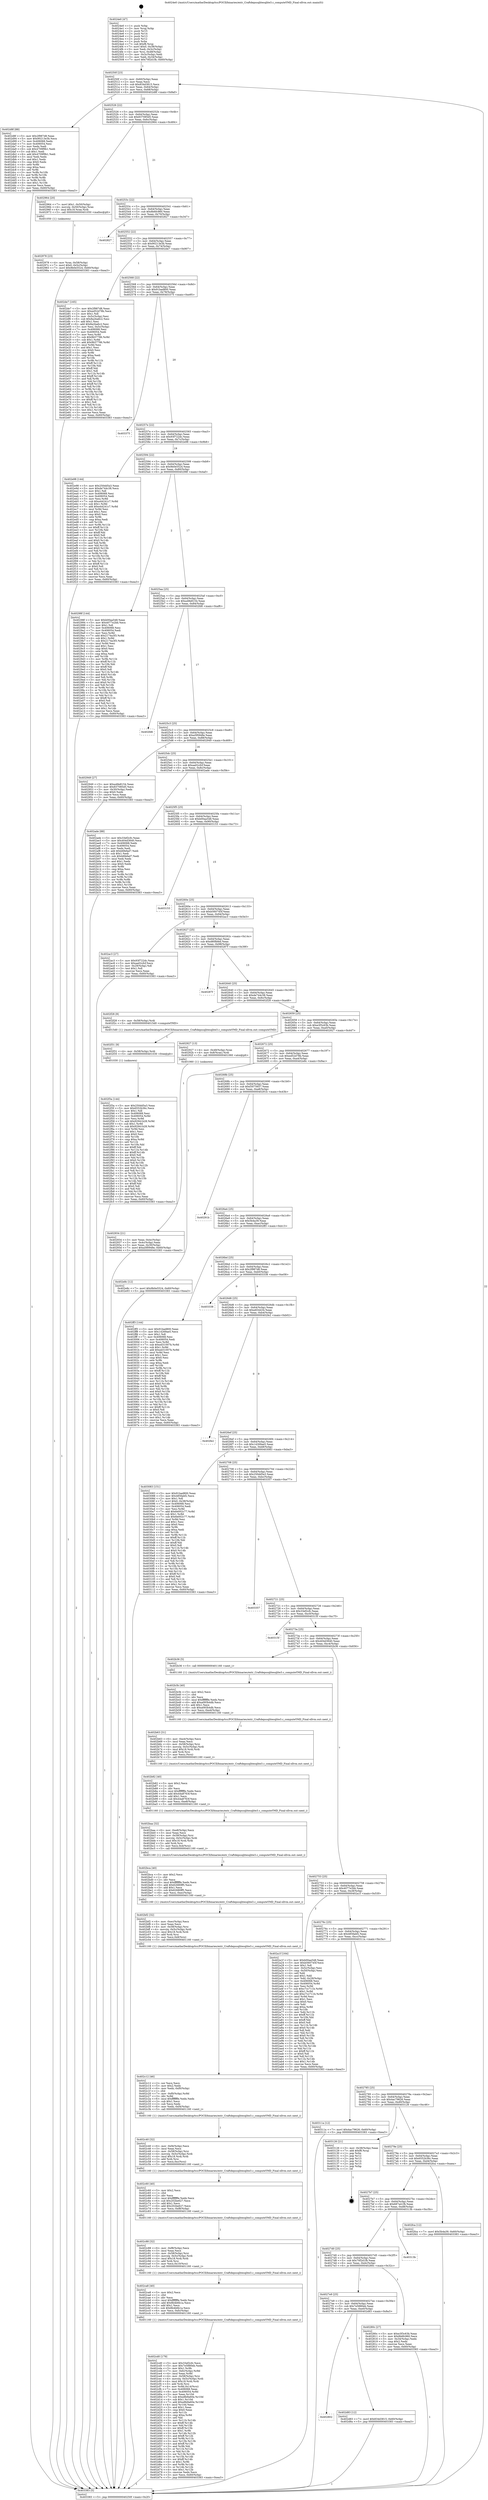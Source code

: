 digraph "0x4024e0" {
  label = "0x4024e0 (/mnt/c/Users/mathe/Desktop/tcc/POCII/binaries/extr_Craftdepssqlitesqlite3.c_computeYMD_Final-ollvm.out::main(0))"
  labelloc = "t"
  node[shape=record]

  Entry [label="",width=0.3,height=0.3,shape=circle,fillcolor=black,style=filled]
  "0x40250f" [label="{
     0x40250f [23]\l
     | [instrs]\l
     &nbsp;&nbsp;0x40250f \<+3\>: mov -0x60(%rbp),%eax\l
     &nbsp;&nbsp;0x402512 \<+2\>: mov %eax,%ecx\l
     &nbsp;&nbsp;0x402514 \<+6\>: sub $0x834d3815,%ecx\l
     &nbsp;&nbsp;0x40251a \<+3\>: mov %eax,-0x64(%rbp)\l
     &nbsp;&nbsp;0x40251d \<+3\>: mov %ecx,-0x68(%rbp)\l
     &nbsp;&nbsp;0x402520 \<+6\>: je 0000000000402d8f \<main+0x8af\>\l
  }"]
  "0x402d8f" [label="{
     0x402d8f [88]\l
     | [instrs]\l
     &nbsp;&nbsp;0x402d8f \<+5\>: mov $0x2f987d8,%eax\l
     &nbsp;&nbsp;0x402d94 \<+5\>: mov $0x90213e3b,%ecx\l
     &nbsp;&nbsp;0x402d99 \<+7\>: mov 0x406068,%edx\l
     &nbsp;&nbsp;0x402da0 \<+7\>: mov 0x406054,%esi\l
     &nbsp;&nbsp;0x402da7 \<+2\>: mov %edx,%edi\l
     &nbsp;&nbsp;0x402da9 \<+6\>: sub $0x4709f9b1,%edi\l
     &nbsp;&nbsp;0x402daf \<+3\>: sub $0x1,%edi\l
     &nbsp;&nbsp;0x402db2 \<+6\>: add $0x4709f9b1,%edi\l
     &nbsp;&nbsp;0x402db8 \<+3\>: imul %edi,%edx\l
     &nbsp;&nbsp;0x402dbb \<+3\>: and $0x1,%edx\l
     &nbsp;&nbsp;0x402dbe \<+3\>: cmp $0x0,%edx\l
     &nbsp;&nbsp;0x402dc1 \<+4\>: sete %r8b\l
     &nbsp;&nbsp;0x402dc5 \<+3\>: cmp $0xa,%esi\l
     &nbsp;&nbsp;0x402dc8 \<+4\>: setl %r9b\l
     &nbsp;&nbsp;0x402dcc \<+3\>: mov %r8b,%r10b\l
     &nbsp;&nbsp;0x402dcf \<+3\>: and %r9b,%r10b\l
     &nbsp;&nbsp;0x402dd2 \<+3\>: xor %r9b,%r8b\l
     &nbsp;&nbsp;0x402dd5 \<+3\>: or %r8b,%r10b\l
     &nbsp;&nbsp;0x402dd8 \<+4\>: test $0x1,%r10b\l
     &nbsp;&nbsp;0x402ddc \<+3\>: cmovne %ecx,%eax\l
     &nbsp;&nbsp;0x402ddf \<+3\>: mov %eax,-0x60(%rbp)\l
     &nbsp;&nbsp;0x402de2 \<+5\>: jmp 0000000000403383 \<main+0xea3\>\l
  }"]
  "0x402526" [label="{
     0x402526 [22]\l
     | [instrs]\l
     &nbsp;&nbsp;0x402526 \<+5\>: jmp 000000000040252b \<main+0x4b\>\l
     &nbsp;&nbsp;0x40252b \<+3\>: mov -0x64(%rbp),%eax\l
     &nbsp;&nbsp;0x40252e \<+5\>: sub $0x837085d5,%eax\l
     &nbsp;&nbsp;0x402533 \<+3\>: mov %eax,-0x6c(%rbp)\l
     &nbsp;&nbsp;0x402536 \<+6\>: je 0000000000402964 \<main+0x484\>\l
  }"]
  Exit [label="",width=0.3,height=0.3,shape=circle,fillcolor=black,style=filled,peripheries=2]
  "0x402964" [label="{
     0x402964 [20]\l
     | [instrs]\l
     &nbsp;&nbsp;0x402964 \<+7\>: movl $0x1,-0x50(%rbp)\l
     &nbsp;&nbsp;0x40296b \<+4\>: movslq -0x50(%rbp),%rax\l
     &nbsp;&nbsp;0x40296f \<+4\>: imul $0x18,%rax,%rdi\l
     &nbsp;&nbsp;0x402973 \<+5\>: call 0000000000401050 \<malloc@plt\>\l
     | [calls]\l
     &nbsp;&nbsp;0x401050 \{1\} (unknown)\l
  }"]
  "0x40253c" [label="{
     0x40253c [22]\l
     | [instrs]\l
     &nbsp;&nbsp;0x40253c \<+5\>: jmp 0000000000402541 \<main+0x61\>\l
     &nbsp;&nbsp;0x402541 \<+3\>: mov -0x64(%rbp),%eax\l
     &nbsp;&nbsp;0x402544 \<+5\>: sub $0x8b6fc960,%eax\l
     &nbsp;&nbsp;0x402549 \<+3\>: mov %eax,-0x70(%rbp)\l
     &nbsp;&nbsp;0x40254c \<+6\>: je 0000000000402827 \<main+0x347\>\l
  }"]
  "0x402f3a" [label="{
     0x402f3a [144]\l
     | [instrs]\l
     &nbsp;&nbsp;0x402f3a \<+5\>: mov $0x250dd5a3,%eax\l
     &nbsp;&nbsp;0x402f3f \<+5\>: mov $0x6552b36c,%ecx\l
     &nbsp;&nbsp;0x402f44 \<+2\>: mov $0x1,%dl\l
     &nbsp;&nbsp;0x402f46 \<+7\>: mov 0x406068,%esi\l
     &nbsp;&nbsp;0x402f4d \<+8\>: mov 0x406054,%r8d\l
     &nbsp;&nbsp;0x402f55 \<+3\>: mov %esi,%r9d\l
     &nbsp;&nbsp;0x402f58 \<+7\>: add $0x92941b28,%r9d\l
     &nbsp;&nbsp;0x402f5f \<+4\>: sub $0x1,%r9d\l
     &nbsp;&nbsp;0x402f63 \<+7\>: sub $0x92941b28,%r9d\l
     &nbsp;&nbsp;0x402f6a \<+4\>: imul %r9d,%esi\l
     &nbsp;&nbsp;0x402f6e \<+3\>: and $0x1,%esi\l
     &nbsp;&nbsp;0x402f71 \<+3\>: cmp $0x0,%esi\l
     &nbsp;&nbsp;0x402f74 \<+4\>: sete %r10b\l
     &nbsp;&nbsp;0x402f78 \<+4\>: cmp $0xa,%r8d\l
     &nbsp;&nbsp;0x402f7c \<+4\>: setl %r11b\l
     &nbsp;&nbsp;0x402f80 \<+3\>: mov %r10b,%bl\l
     &nbsp;&nbsp;0x402f83 \<+3\>: xor $0xff,%bl\l
     &nbsp;&nbsp;0x402f86 \<+3\>: mov %r11b,%r14b\l
     &nbsp;&nbsp;0x402f89 \<+4\>: xor $0xff,%r14b\l
     &nbsp;&nbsp;0x402f8d \<+3\>: xor $0x0,%dl\l
     &nbsp;&nbsp;0x402f90 \<+3\>: mov %bl,%r15b\l
     &nbsp;&nbsp;0x402f93 \<+4\>: and $0x0,%r15b\l
     &nbsp;&nbsp;0x402f97 \<+3\>: and %dl,%r10b\l
     &nbsp;&nbsp;0x402f9a \<+3\>: mov %r14b,%r12b\l
     &nbsp;&nbsp;0x402f9d \<+4\>: and $0x0,%r12b\l
     &nbsp;&nbsp;0x402fa1 \<+3\>: and %dl,%r11b\l
     &nbsp;&nbsp;0x402fa4 \<+3\>: or %r10b,%r15b\l
     &nbsp;&nbsp;0x402fa7 \<+3\>: or %r11b,%r12b\l
     &nbsp;&nbsp;0x402faa \<+3\>: xor %r12b,%r15b\l
     &nbsp;&nbsp;0x402fad \<+3\>: or %r14b,%bl\l
     &nbsp;&nbsp;0x402fb0 \<+3\>: xor $0xff,%bl\l
     &nbsp;&nbsp;0x402fb3 \<+3\>: or $0x0,%dl\l
     &nbsp;&nbsp;0x402fb6 \<+2\>: and %dl,%bl\l
     &nbsp;&nbsp;0x402fb8 \<+3\>: or %bl,%r15b\l
     &nbsp;&nbsp;0x402fbb \<+4\>: test $0x1,%r15b\l
     &nbsp;&nbsp;0x402fbf \<+3\>: cmovne %ecx,%eax\l
     &nbsp;&nbsp;0x402fc2 \<+3\>: mov %eax,-0x60(%rbp)\l
     &nbsp;&nbsp;0x402fc5 \<+5\>: jmp 0000000000403383 \<main+0xea3\>\l
  }"]
  "0x402827" [label="{
     0x402827\l
  }", style=dashed]
  "0x402552" [label="{
     0x402552 [22]\l
     | [instrs]\l
     &nbsp;&nbsp;0x402552 \<+5\>: jmp 0000000000402557 \<main+0x77\>\l
     &nbsp;&nbsp;0x402557 \<+3\>: mov -0x64(%rbp),%eax\l
     &nbsp;&nbsp;0x40255a \<+5\>: sub $0x90213e3b,%eax\l
     &nbsp;&nbsp;0x40255f \<+3\>: mov %eax,-0x74(%rbp)\l
     &nbsp;&nbsp;0x402562 \<+6\>: je 0000000000402de7 \<main+0x907\>\l
  }"]
  "0x402f31" [label="{
     0x402f31 [9]\l
     | [instrs]\l
     &nbsp;&nbsp;0x402f31 \<+4\>: mov -0x58(%rbp),%rdi\l
     &nbsp;&nbsp;0x402f35 \<+5\>: call 0000000000401030 \<free@plt\>\l
     | [calls]\l
     &nbsp;&nbsp;0x401030 \{1\} (unknown)\l
  }"]
  "0x402de7" [label="{
     0x402de7 [165]\l
     | [instrs]\l
     &nbsp;&nbsp;0x402de7 \<+5\>: mov $0x2f987d8,%eax\l
     &nbsp;&nbsp;0x402dec \<+5\>: mov $0xed52d78b,%ecx\l
     &nbsp;&nbsp;0x402df1 \<+2\>: mov $0x1,%dl\l
     &nbsp;&nbsp;0x402df3 \<+3\>: mov -0x5c(%rbp),%esi\l
     &nbsp;&nbsp;0x402df6 \<+6\>: sub $0x8a2ba6c2,%esi\l
     &nbsp;&nbsp;0x402dfc \<+3\>: add $0x1,%esi\l
     &nbsp;&nbsp;0x402dff \<+6\>: add $0x8a2ba6c2,%esi\l
     &nbsp;&nbsp;0x402e05 \<+3\>: mov %esi,-0x5c(%rbp)\l
     &nbsp;&nbsp;0x402e08 \<+7\>: mov 0x406068,%esi\l
     &nbsp;&nbsp;0x402e0f \<+7\>: mov 0x406054,%edi\l
     &nbsp;&nbsp;0x402e16 \<+3\>: mov %esi,%r8d\l
     &nbsp;&nbsp;0x402e19 \<+7\>: sub $0x9b57786,%r8d\l
     &nbsp;&nbsp;0x402e20 \<+4\>: sub $0x1,%r8d\l
     &nbsp;&nbsp;0x402e24 \<+7\>: add $0x9b57786,%r8d\l
     &nbsp;&nbsp;0x402e2b \<+4\>: imul %r8d,%esi\l
     &nbsp;&nbsp;0x402e2f \<+3\>: and $0x1,%esi\l
     &nbsp;&nbsp;0x402e32 \<+3\>: cmp $0x0,%esi\l
     &nbsp;&nbsp;0x402e35 \<+4\>: sete %r9b\l
     &nbsp;&nbsp;0x402e39 \<+3\>: cmp $0xa,%edi\l
     &nbsp;&nbsp;0x402e3c \<+4\>: setl %r10b\l
     &nbsp;&nbsp;0x402e40 \<+3\>: mov %r9b,%r11b\l
     &nbsp;&nbsp;0x402e43 \<+4\>: xor $0xff,%r11b\l
     &nbsp;&nbsp;0x402e47 \<+3\>: mov %r10b,%bl\l
     &nbsp;&nbsp;0x402e4a \<+3\>: xor $0xff,%bl\l
     &nbsp;&nbsp;0x402e4d \<+3\>: xor $0x1,%dl\l
     &nbsp;&nbsp;0x402e50 \<+3\>: mov %r11b,%r14b\l
     &nbsp;&nbsp;0x402e53 \<+4\>: and $0xff,%r14b\l
     &nbsp;&nbsp;0x402e57 \<+3\>: and %dl,%r9b\l
     &nbsp;&nbsp;0x402e5a \<+3\>: mov %bl,%r15b\l
     &nbsp;&nbsp;0x402e5d \<+4\>: and $0xff,%r15b\l
     &nbsp;&nbsp;0x402e61 \<+3\>: and %dl,%r10b\l
     &nbsp;&nbsp;0x402e64 \<+3\>: or %r9b,%r14b\l
     &nbsp;&nbsp;0x402e67 \<+3\>: or %r10b,%r15b\l
     &nbsp;&nbsp;0x402e6a \<+3\>: xor %r15b,%r14b\l
     &nbsp;&nbsp;0x402e6d \<+3\>: or %bl,%r11b\l
     &nbsp;&nbsp;0x402e70 \<+4\>: xor $0xff,%r11b\l
     &nbsp;&nbsp;0x402e74 \<+3\>: or $0x1,%dl\l
     &nbsp;&nbsp;0x402e77 \<+3\>: and %dl,%r11b\l
     &nbsp;&nbsp;0x402e7a \<+3\>: or %r11b,%r14b\l
     &nbsp;&nbsp;0x402e7d \<+4\>: test $0x1,%r14b\l
     &nbsp;&nbsp;0x402e81 \<+3\>: cmovne %ecx,%eax\l
     &nbsp;&nbsp;0x402e84 \<+3\>: mov %eax,-0x60(%rbp)\l
     &nbsp;&nbsp;0x402e87 \<+5\>: jmp 0000000000403383 \<main+0xea3\>\l
  }"]
  "0x402568" [label="{
     0x402568 [22]\l
     | [instrs]\l
     &nbsp;&nbsp;0x402568 \<+5\>: jmp 000000000040256d \<main+0x8d\>\l
     &nbsp;&nbsp;0x40256d \<+3\>: mov -0x64(%rbp),%eax\l
     &nbsp;&nbsp;0x402570 \<+5\>: sub $0x91bad800,%eax\l
     &nbsp;&nbsp;0x402575 \<+3\>: mov %eax,-0x78(%rbp)\l
     &nbsp;&nbsp;0x402578 \<+6\>: je 0000000000403375 \<main+0xe95\>\l
  }"]
  "0x402802" [label="{
     0x402802\l
  }", style=dashed]
  "0x403375" [label="{
     0x403375\l
  }", style=dashed]
  "0x40257e" [label="{
     0x40257e [22]\l
     | [instrs]\l
     &nbsp;&nbsp;0x40257e \<+5\>: jmp 0000000000402583 \<main+0xa3\>\l
     &nbsp;&nbsp;0x402583 \<+3\>: mov -0x64(%rbp),%eax\l
     &nbsp;&nbsp;0x402586 \<+5\>: sub $0x93f722dc,%eax\l
     &nbsp;&nbsp;0x40258b \<+3\>: mov %eax,-0x7c(%rbp)\l
     &nbsp;&nbsp;0x40258e \<+6\>: je 0000000000402e98 \<main+0x9b8\>\l
  }"]
  "0x402d83" [label="{
     0x402d83 [12]\l
     | [instrs]\l
     &nbsp;&nbsp;0x402d83 \<+7\>: movl $0x834d3815,-0x60(%rbp)\l
     &nbsp;&nbsp;0x402d8a \<+5\>: jmp 0000000000403383 \<main+0xea3\>\l
  }"]
  "0x402e98" [label="{
     0x402e98 [144]\l
     | [instrs]\l
     &nbsp;&nbsp;0x402e98 \<+5\>: mov $0x250dd5a3,%eax\l
     &nbsp;&nbsp;0x402e9d \<+5\>: mov $0xde744c38,%ecx\l
     &nbsp;&nbsp;0x402ea2 \<+2\>: mov $0x1,%dl\l
     &nbsp;&nbsp;0x402ea4 \<+7\>: mov 0x406068,%esi\l
     &nbsp;&nbsp;0x402eab \<+7\>: mov 0x406054,%edi\l
     &nbsp;&nbsp;0x402eb2 \<+3\>: mov %esi,%r8d\l
     &nbsp;&nbsp;0x402eb5 \<+7\>: sub $0xe44241c7,%r8d\l
     &nbsp;&nbsp;0x402ebc \<+4\>: sub $0x1,%r8d\l
     &nbsp;&nbsp;0x402ec0 \<+7\>: add $0xe44241c7,%r8d\l
     &nbsp;&nbsp;0x402ec7 \<+4\>: imul %r8d,%esi\l
     &nbsp;&nbsp;0x402ecb \<+3\>: and $0x1,%esi\l
     &nbsp;&nbsp;0x402ece \<+3\>: cmp $0x0,%esi\l
     &nbsp;&nbsp;0x402ed1 \<+4\>: sete %r9b\l
     &nbsp;&nbsp;0x402ed5 \<+3\>: cmp $0xa,%edi\l
     &nbsp;&nbsp;0x402ed8 \<+4\>: setl %r10b\l
     &nbsp;&nbsp;0x402edc \<+3\>: mov %r9b,%r11b\l
     &nbsp;&nbsp;0x402edf \<+4\>: xor $0xff,%r11b\l
     &nbsp;&nbsp;0x402ee3 \<+3\>: mov %r10b,%bl\l
     &nbsp;&nbsp;0x402ee6 \<+3\>: xor $0xff,%bl\l
     &nbsp;&nbsp;0x402ee9 \<+3\>: xor $0x0,%dl\l
     &nbsp;&nbsp;0x402eec \<+3\>: mov %r11b,%r14b\l
     &nbsp;&nbsp;0x402eef \<+4\>: and $0x0,%r14b\l
     &nbsp;&nbsp;0x402ef3 \<+3\>: and %dl,%r9b\l
     &nbsp;&nbsp;0x402ef6 \<+3\>: mov %bl,%r15b\l
     &nbsp;&nbsp;0x402ef9 \<+4\>: and $0x0,%r15b\l
     &nbsp;&nbsp;0x402efd \<+3\>: and %dl,%r10b\l
     &nbsp;&nbsp;0x402f00 \<+3\>: or %r9b,%r14b\l
     &nbsp;&nbsp;0x402f03 \<+3\>: or %r10b,%r15b\l
     &nbsp;&nbsp;0x402f06 \<+3\>: xor %r15b,%r14b\l
     &nbsp;&nbsp;0x402f09 \<+3\>: or %bl,%r11b\l
     &nbsp;&nbsp;0x402f0c \<+4\>: xor $0xff,%r11b\l
     &nbsp;&nbsp;0x402f10 \<+3\>: or $0x0,%dl\l
     &nbsp;&nbsp;0x402f13 \<+3\>: and %dl,%r11b\l
     &nbsp;&nbsp;0x402f16 \<+3\>: or %r11b,%r14b\l
     &nbsp;&nbsp;0x402f19 \<+4\>: test $0x1,%r14b\l
     &nbsp;&nbsp;0x402f1d \<+3\>: cmovne %ecx,%eax\l
     &nbsp;&nbsp;0x402f20 \<+3\>: mov %eax,-0x60(%rbp)\l
     &nbsp;&nbsp;0x402f23 \<+5\>: jmp 0000000000403383 \<main+0xea3\>\l
  }"]
  "0x402594" [label="{
     0x402594 [22]\l
     | [instrs]\l
     &nbsp;&nbsp;0x402594 \<+5\>: jmp 0000000000402599 \<main+0xb9\>\l
     &nbsp;&nbsp;0x402599 \<+3\>: mov -0x64(%rbp),%eax\l
     &nbsp;&nbsp;0x40259c \<+5\>: sub $0x9b0e5524,%eax\l
     &nbsp;&nbsp;0x4025a1 \<+3\>: mov %eax,-0x80(%rbp)\l
     &nbsp;&nbsp;0x4025a4 \<+6\>: je 000000000040298f \<main+0x4af\>\l
  }"]
  "0x402cd0" [label="{
     0x402cd0 [179]\l
     | [instrs]\l
     &nbsp;&nbsp;0x402cd0 \<+5\>: mov $0x33ef2cfc,%ecx\l
     &nbsp;&nbsp;0x402cd5 \<+5\>: mov $0x7e5880eb,%edx\l
     &nbsp;&nbsp;0x402cda \<+3\>: mov $0x1,%r9b\l
     &nbsp;&nbsp;0x402cdd \<+7\>: mov -0xfc(%rbp),%r8d\l
     &nbsp;&nbsp;0x402ce4 \<+4\>: imul %eax,%r8d\l
     &nbsp;&nbsp;0x402ce8 \<+4\>: mov -0x58(%rbp),%rsi\l
     &nbsp;&nbsp;0x402cec \<+4\>: movslq -0x5c(%rbp),%rdi\l
     &nbsp;&nbsp;0x402cf0 \<+4\>: imul $0x18,%rdi,%rdi\l
     &nbsp;&nbsp;0x402cf4 \<+3\>: add %rdi,%rsi\l
     &nbsp;&nbsp;0x402cf7 \<+4\>: mov %r8d,0x14(%rsi)\l
     &nbsp;&nbsp;0x402cfb \<+7\>: mov 0x406068,%eax\l
     &nbsp;&nbsp;0x402d02 \<+8\>: mov 0x406054,%r8d\l
     &nbsp;&nbsp;0x402d0a \<+3\>: mov %eax,%r10d\l
     &nbsp;&nbsp;0x402d0d \<+7\>: sub $0xe8b9a60e,%r10d\l
     &nbsp;&nbsp;0x402d14 \<+4\>: sub $0x1,%r10d\l
     &nbsp;&nbsp;0x402d18 \<+7\>: add $0xe8b9a60e,%r10d\l
     &nbsp;&nbsp;0x402d1f \<+4\>: imul %r10d,%eax\l
     &nbsp;&nbsp;0x402d23 \<+3\>: and $0x1,%eax\l
     &nbsp;&nbsp;0x402d26 \<+3\>: cmp $0x0,%eax\l
     &nbsp;&nbsp;0x402d29 \<+4\>: sete %r11b\l
     &nbsp;&nbsp;0x402d2d \<+4\>: cmp $0xa,%r8d\l
     &nbsp;&nbsp;0x402d31 \<+3\>: setl %bl\l
     &nbsp;&nbsp;0x402d34 \<+3\>: mov %r11b,%r14b\l
     &nbsp;&nbsp;0x402d37 \<+4\>: xor $0xff,%r14b\l
     &nbsp;&nbsp;0x402d3b \<+3\>: mov %bl,%r15b\l
     &nbsp;&nbsp;0x402d3e \<+4\>: xor $0xff,%r15b\l
     &nbsp;&nbsp;0x402d42 \<+4\>: xor $0x1,%r9b\l
     &nbsp;&nbsp;0x402d46 \<+3\>: mov %r14b,%r12b\l
     &nbsp;&nbsp;0x402d49 \<+4\>: and $0xff,%r12b\l
     &nbsp;&nbsp;0x402d4d \<+3\>: and %r9b,%r11b\l
     &nbsp;&nbsp;0x402d50 \<+3\>: mov %r15b,%r13b\l
     &nbsp;&nbsp;0x402d53 \<+4\>: and $0xff,%r13b\l
     &nbsp;&nbsp;0x402d57 \<+3\>: and %r9b,%bl\l
     &nbsp;&nbsp;0x402d5a \<+3\>: or %r11b,%r12b\l
     &nbsp;&nbsp;0x402d5d \<+3\>: or %bl,%r13b\l
     &nbsp;&nbsp;0x402d60 \<+3\>: xor %r13b,%r12b\l
     &nbsp;&nbsp;0x402d63 \<+3\>: or %r15b,%r14b\l
     &nbsp;&nbsp;0x402d66 \<+4\>: xor $0xff,%r14b\l
     &nbsp;&nbsp;0x402d6a \<+4\>: or $0x1,%r9b\l
     &nbsp;&nbsp;0x402d6e \<+3\>: and %r9b,%r14b\l
     &nbsp;&nbsp;0x402d71 \<+3\>: or %r14b,%r12b\l
     &nbsp;&nbsp;0x402d74 \<+4\>: test $0x1,%r12b\l
     &nbsp;&nbsp;0x402d78 \<+3\>: cmovne %edx,%ecx\l
     &nbsp;&nbsp;0x402d7b \<+3\>: mov %ecx,-0x60(%rbp)\l
     &nbsp;&nbsp;0x402d7e \<+5\>: jmp 0000000000403383 \<main+0xea3\>\l
  }"]
  "0x40298f" [label="{
     0x40298f [144]\l
     | [instrs]\l
     &nbsp;&nbsp;0x40298f \<+5\>: mov $0xb00aa548,%eax\l
     &nbsp;&nbsp;0x402994 \<+5\>: mov $0x4077e2bb,%ecx\l
     &nbsp;&nbsp;0x402999 \<+2\>: mov $0x1,%dl\l
     &nbsp;&nbsp;0x40299b \<+7\>: mov 0x406068,%esi\l
     &nbsp;&nbsp;0x4029a2 \<+7\>: mov 0x406054,%edi\l
     &nbsp;&nbsp;0x4029a9 \<+3\>: mov %esi,%r8d\l
     &nbsp;&nbsp;0x4029ac \<+7\>: add $0x2174a3f3,%r8d\l
     &nbsp;&nbsp;0x4029b3 \<+4\>: sub $0x1,%r8d\l
     &nbsp;&nbsp;0x4029b7 \<+7\>: sub $0x2174a3f3,%r8d\l
     &nbsp;&nbsp;0x4029be \<+4\>: imul %r8d,%esi\l
     &nbsp;&nbsp;0x4029c2 \<+3\>: and $0x1,%esi\l
     &nbsp;&nbsp;0x4029c5 \<+3\>: cmp $0x0,%esi\l
     &nbsp;&nbsp;0x4029c8 \<+4\>: sete %r9b\l
     &nbsp;&nbsp;0x4029cc \<+3\>: cmp $0xa,%edi\l
     &nbsp;&nbsp;0x4029cf \<+4\>: setl %r10b\l
     &nbsp;&nbsp;0x4029d3 \<+3\>: mov %r9b,%r11b\l
     &nbsp;&nbsp;0x4029d6 \<+4\>: xor $0xff,%r11b\l
     &nbsp;&nbsp;0x4029da \<+3\>: mov %r10b,%bl\l
     &nbsp;&nbsp;0x4029dd \<+3\>: xor $0xff,%bl\l
     &nbsp;&nbsp;0x4029e0 \<+3\>: xor $0x0,%dl\l
     &nbsp;&nbsp;0x4029e3 \<+3\>: mov %r11b,%r14b\l
     &nbsp;&nbsp;0x4029e6 \<+4\>: and $0x0,%r14b\l
     &nbsp;&nbsp;0x4029ea \<+3\>: and %dl,%r9b\l
     &nbsp;&nbsp;0x4029ed \<+3\>: mov %bl,%r15b\l
     &nbsp;&nbsp;0x4029f0 \<+4\>: and $0x0,%r15b\l
     &nbsp;&nbsp;0x4029f4 \<+3\>: and %dl,%r10b\l
     &nbsp;&nbsp;0x4029f7 \<+3\>: or %r9b,%r14b\l
     &nbsp;&nbsp;0x4029fa \<+3\>: or %r10b,%r15b\l
     &nbsp;&nbsp;0x4029fd \<+3\>: xor %r15b,%r14b\l
     &nbsp;&nbsp;0x402a00 \<+3\>: or %bl,%r11b\l
     &nbsp;&nbsp;0x402a03 \<+4\>: xor $0xff,%r11b\l
     &nbsp;&nbsp;0x402a07 \<+3\>: or $0x0,%dl\l
     &nbsp;&nbsp;0x402a0a \<+3\>: and %dl,%r11b\l
     &nbsp;&nbsp;0x402a0d \<+3\>: or %r11b,%r14b\l
     &nbsp;&nbsp;0x402a10 \<+4\>: test $0x1,%r14b\l
     &nbsp;&nbsp;0x402a14 \<+3\>: cmovne %ecx,%eax\l
     &nbsp;&nbsp;0x402a17 \<+3\>: mov %eax,-0x60(%rbp)\l
     &nbsp;&nbsp;0x402a1a \<+5\>: jmp 0000000000403383 \<main+0xea3\>\l
  }"]
  "0x4025aa" [label="{
     0x4025aa [25]\l
     | [instrs]\l
     &nbsp;&nbsp;0x4025aa \<+5\>: jmp 00000000004025af \<main+0xcf\>\l
     &nbsp;&nbsp;0x4025af \<+3\>: mov -0x64(%rbp),%eax\l
     &nbsp;&nbsp;0x4025b2 \<+5\>: sub $0xa48e8154,%eax\l
     &nbsp;&nbsp;0x4025b7 \<+6\>: mov %eax,-0x84(%rbp)\l
     &nbsp;&nbsp;0x4025bd \<+6\>: je 0000000000402fd6 \<main+0xaf6\>\l
  }"]
  "0x402ca8" [label="{
     0x402ca8 [40]\l
     | [instrs]\l
     &nbsp;&nbsp;0x402ca8 \<+5\>: mov $0x2,%ecx\l
     &nbsp;&nbsp;0x402cad \<+1\>: cltd\l
     &nbsp;&nbsp;0x402cae \<+2\>: idiv %ecx\l
     &nbsp;&nbsp;0x402cb0 \<+6\>: imul $0xfffffffe,%edx,%ecx\l
     &nbsp;&nbsp;0x402cb6 \<+6\>: add $0x8b4b6b1a,%ecx\l
     &nbsp;&nbsp;0x402cbc \<+3\>: add $0x1,%ecx\l
     &nbsp;&nbsp;0x402cbf \<+6\>: sub $0x8b4b6b1a,%ecx\l
     &nbsp;&nbsp;0x402cc5 \<+6\>: mov %ecx,-0xfc(%rbp)\l
     &nbsp;&nbsp;0x402ccb \<+5\>: call 0000000000401160 \<next_i\>\l
     | [calls]\l
     &nbsp;&nbsp;0x401160 \{1\} (/mnt/c/Users/mathe/Desktop/tcc/POCII/binaries/extr_Craftdepssqlitesqlite3.c_computeYMD_Final-ollvm.out::next_i)\l
  }"]
  "0x402fd6" [label="{
     0x402fd6\l
  }", style=dashed]
  "0x4025c3" [label="{
     0x4025c3 [25]\l
     | [instrs]\l
     &nbsp;&nbsp;0x4025c3 \<+5\>: jmp 00000000004025c8 \<main+0xe8\>\l
     &nbsp;&nbsp;0x4025c8 \<+3\>: mov -0x64(%rbp),%eax\l
     &nbsp;&nbsp;0x4025cb \<+5\>: sub $0xa5f0948e,%eax\l
     &nbsp;&nbsp;0x4025d0 \<+6\>: mov %eax,-0x88(%rbp)\l
     &nbsp;&nbsp;0x4025d6 \<+6\>: je 0000000000402949 \<main+0x469\>\l
  }"]
  "0x402c88" [label="{
     0x402c88 [32]\l
     | [instrs]\l
     &nbsp;&nbsp;0x402c88 \<+6\>: mov -0xf8(%rbp),%ecx\l
     &nbsp;&nbsp;0x402c8e \<+3\>: imul %eax,%ecx\l
     &nbsp;&nbsp;0x402c91 \<+4\>: mov -0x58(%rbp),%rsi\l
     &nbsp;&nbsp;0x402c95 \<+4\>: movslq -0x5c(%rbp),%rdi\l
     &nbsp;&nbsp;0x402c99 \<+4\>: imul $0x18,%rdi,%rdi\l
     &nbsp;&nbsp;0x402c9d \<+3\>: add %rdi,%rsi\l
     &nbsp;&nbsp;0x402ca0 \<+3\>: mov %ecx,0x10(%rsi)\l
     &nbsp;&nbsp;0x402ca3 \<+5\>: call 0000000000401160 \<next_i\>\l
     | [calls]\l
     &nbsp;&nbsp;0x401160 \{1\} (/mnt/c/Users/mathe/Desktop/tcc/POCII/binaries/extr_Craftdepssqlitesqlite3.c_computeYMD_Final-ollvm.out::next_i)\l
  }"]
  "0x402949" [label="{
     0x402949 [27]\l
     | [instrs]\l
     &nbsp;&nbsp;0x402949 \<+5\>: mov $0xa48e8154,%eax\l
     &nbsp;&nbsp;0x40294e \<+5\>: mov $0x837085d5,%ecx\l
     &nbsp;&nbsp;0x402953 \<+3\>: mov -0x30(%rbp),%edx\l
     &nbsp;&nbsp;0x402956 \<+3\>: cmp $0x0,%edx\l
     &nbsp;&nbsp;0x402959 \<+3\>: cmove %ecx,%eax\l
     &nbsp;&nbsp;0x40295c \<+3\>: mov %eax,-0x60(%rbp)\l
     &nbsp;&nbsp;0x40295f \<+5\>: jmp 0000000000403383 \<main+0xea3\>\l
  }"]
  "0x4025dc" [label="{
     0x4025dc [25]\l
     | [instrs]\l
     &nbsp;&nbsp;0x4025dc \<+5\>: jmp 00000000004025e1 \<main+0x101\>\l
     &nbsp;&nbsp;0x4025e1 \<+3\>: mov -0x64(%rbp),%eax\l
     &nbsp;&nbsp;0x4025e4 \<+5\>: sub $0xaa02cfcf,%eax\l
     &nbsp;&nbsp;0x4025e9 \<+6\>: mov %eax,-0x8c(%rbp)\l
     &nbsp;&nbsp;0x4025ef \<+6\>: je 0000000000402ade \<main+0x5fe\>\l
  }"]
  "0x402c60" [label="{
     0x402c60 [40]\l
     | [instrs]\l
     &nbsp;&nbsp;0x402c60 \<+5\>: mov $0x2,%ecx\l
     &nbsp;&nbsp;0x402c65 \<+1\>: cltd\l
     &nbsp;&nbsp;0x402c66 \<+2\>: idiv %ecx\l
     &nbsp;&nbsp;0x402c68 \<+6\>: imul $0xfffffffe,%edx,%ecx\l
     &nbsp;&nbsp;0x402c6e \<+6\>: sub $0x202be627,%ecx\l
     &nbsp;&nbsp;0x402c74 \<+3\>: add $0x1,%ecx\l
     &nbsp;&nbsp;0x402c77 \<+6\>: add $0x202be627,%ecx\l
     &nbsp;&nbsp;0x402c7d \<+6\>: mov %ecx,-0xf8(%rbp)\l
     &nbsp;&nbsp;0x402c83 \<+5\>: call 0000000000401160 \<next_i\>\l
     | [calls]\l
     &nbsp;&nbsp;0x401160 \{1\} (/mnt/c/Users/mathe/Desktop/tcc/POCII/binaries/extr_Craftdepssqlitesqlite3.c_computeYMD_Final-ollvm.out::next_i)\l
  }"]
  "0x402ade" [label="{
     0x402ade [88]\l
     | [instrs]\l
     &nbsp;&nbsp;0x402ade \<+5\>: mov $0x33ef2cfc,%eax\l
     &nbsp;&nbsp;0x402ae3 \<+5\>: mov $0x404d3640,%ecx\l
     &nbsp;&nbsp;0x402ae8 \<+7\>: mov 0x406068,%edx\l
     &nbsp;&nbsp;0x402aef \<+7\>: mov 0x406054,%esi\l
     &nbsp;&nbsp;0x402af6 \<+2\>: mov %edx,%edi\l
     &nbsp;&nbsp;0x402af8 \<+6\>: add $0xb6fefad7,%edi\l
     &nbsp;&nbsp;0x402afe \<+3\>: sub $0x1,%edi\l
     &nbsp;&nbsp;0x402b01 \<+6\>: sub $0xb6fefad7,%edi\l
     &nbsp;&nbsp;0x402b07 \<+3\>: imul %edi,%edx\l
     &nbsp;&nbsp;0x402b0a \<+3\>: and $0x1,%edx\l
     &nbsp;&nbsp;0x402b0d \<+3\>: cmp $0x0,%edx\l
     &nbsp;&nbsp;0x402b10 \<+4\>: sete %r8b\l
     &nbsp;&nbsp;0x402b14 \<+3\>: cmp $0xa,%esi\l
     &nbsp;&nbsp;0x402b17 \<+4\>: setl %r9b\l
     &nbsp;&nbsp;0x402b1b \<+3\>: mov %r8b,%r10b\l
     &nbsp;&nbsp;0x402b1e \<+3\>: and %r9b,%r10b\l
     &nbsp;&nbsp;0x402b21 \<+3\>: xor %r9b,%r8b\l
     &nbsp;&nbsp;0x402b24 \<+3\>: or %r8b,%r10b\l
     &nbsp;&nbsp;0x402b27 \<+4\>: test $0x1,%r10b\l
     &nbsp;&nbsp;0x402b2b \<+3\>: cmovne %ecx,%eax\l
     &nbsp;&nbsp;0x402b2e \<+3\>: mov %eax,-0x60(%rbp)\l
     &nbsp;&nbsp;0x402b31 \<+5\>: jmp 0000000000403383 \<main+0xea3\>\l
  }"]
  "0x4025f5" [label="{
     0x4025f5 [25]\l
     | [instrs]\l
     &nbsp;&nbsp;0x4025f5 \<+5\>: jmp 00000000004025fa \<main+0x11a\>\l
     &nbsp;&nbsp;0x4025fa \<+3\>: mov -0x64(%rbp),%eax\l
     &nbsp;&nbsp;0x4025fd \<+5\>: sub $0xb00aa548,%eax\l
     &nbsp;&nbsp;0x402602 \<+6\>: mov %eax,-0x90(%rbp)\l
     &nbsp;&nbsp;0x402608 \<+6\>: je 0000000000403153 \<main+0xc73\>\l
  }"]
  "0x402c40" [label="{
     0x402c40 [32]\l
     | [instrs]\l
     &nbsp;&nbsp;0x402c40 \<+6\>: mov -0xf4(%rbp),%ecx\l
     &nbsp;&nbsp;0x402c46 \<+3\>: imul %eax,%ecx\l
     &nbsp;&nbsp;0x402c49 \<+4\>: mov -0x58(%rbp),%rsi\l
     &nbsp;&nbsp;0x402c4d \<+4\>: movslq -0x5c(%rbp),%rdi\l
     &nbsp;&nbsp;0x402c51 \<+4\>: imul $0x18,%rdi,%rdi\l
     &nbsp;&nbsp;0x402c55 \<+3\>: add %rdi,%rsi\l
     &nbsp;&nbsp;0x402c58 \<+3\>: mov %ecx,0xc(%rsi)\l
     &nbsp;&nbsp;0x402c5b \<+5\>: call 0000000000401160 \<next_i\>\l
     | [calls]\l
     &nbsp;&nbsp;0x401160 \{1\} (/mnt/c/Users/mathe/Desktop/tcc/POCII/binaries/extr_Craftdepssqlitesqlite3.c_computeYMD_Final-ollvm.out::next_i)\l
  }"]
  "0x403153" [label="{
     0x403153\l
  }", style=dashed]
  "0x40260e" [label="{
     0x40260e [25]\l
     | [instrs]\l
     &nbsp;&nbsp;0x40260e \<+5\>: jmp 0000000000402613 \<main+0x133\>\l
     &nbsp;&nbsp;0x402613 \<+3\>: mov -0x64(%rbp),%eax\l
     &nbsp;&nbsp;0x402616 \<+5\>: sub $0xb560745f,%eax\l
     &nbsp;&nbsp;0x40261b \<+6\>: mov %eax,-0x94(%rbp)\l
     &nbsp;&nbsp;0x402621 \<+6\>: je 0000000000402ac3 \<main+0x5e3\>\l
  }"]
  "0x402c12" [label="{
     0x402c12 [46]\l
     | [instrs]\l
     &nbsp;&nbsp;0x402c12 \<+2\>: xor %ecx,%ecx\l
     &nbsp;&nbsp;0x402c14 \<+5\>: mov $0x2,%edx\l
     &nbsp;&nbsp;0x402c19 \<+6\>: mov %edx,-0xf0(%rbp)\l
     &nbsp;&nbsp;0x402c1f \<+1\>: cltd\l
     &nbsp;&nbsp;0x402c20 \<+7\>: mov -0xf0(%rbp),%r8d\l
     &nbsp;&nbsp;0x402c27 \<+3\>: idiv %r8d\l
     &nbsp;&nbsp;0x402c2a \<+6\>: imul $0xfffffffe,%edx,%edx\l
     &nbsp;&nbsp;0x402c30 \<+3\>: sub $0x1,%ecx\l
     &nbsp;&nbsp;0x402c33 \<+2\>: sub %ecx,%edx\l
     &nbsp;&nbsp;0x402c35 \<+6\>: mov %edx,-0xf4(%rbp)\l
     &nbsp;&nbsp;0x402c3b \<+5\>: call 0000000000401160 \<next_i\>\l
     | [calls]\l
     &nbsp;&nbsp;0x401160 \{1\} (/mnt/c/Users/mathe/Desktop/tcc/POCII/binaries/extr_Craftdepssqlitesqlite3.c_computeYMD_Final-ollvm.out::next_i)\l
  }"]
  "0x402ac3" [label="{
     0x402ac3 [27]\l
     | [instrs]\l
     &nbsp;&nbsp;0x402ac3 \<+5\>: mov $0x93f722dc,%eax\l
     &nbsp;&nbsp;0x402ac8 \<+5\>: mov $0xaa02cfcf,%ecx\l
     &nbsp;&nbsp;0x402acd \<+3\>: mov -0x29(%rbp),%dl\l
     &nbsp;&nbsp;0x402ad0 \<+3\>: test $0x1,%dl\l
     &nbsp;&nbsp;0x402ad3 \<+3\>: cmovne %ecx,%eax\l
     &nbsp;&nbsp;0x402ad6 \<+3\>: mov %eax,-0x60(%rbp)\l
     &nbsp;&nbsp;0x402ad9 \<+5\>: jmp 0000000000403383 \<main+0xea3\>\l
  }"]
  "0x402627" [label="{
     0x402627 [25]\l
     | [instrs]\l
     &nbsp;&nbsp;0x402627 \<+5\>: jmp 000000000040262c \<main+0x14c\>\l
     &nbsp;&nbsp;0x40262c \<+3\>: mov -0x64(%rbp),%eax\l
     &nbsp;&nbsp;0x40262f \<+5\>: sub $0xd80fbfed,%eax\l
     &nbsp;&nbsp;0x402634 \<+6\>: mov %eax,-0x98(%rbp)\l
     &nbsp;&nbsp;0x40263a \<+6\>: je 000000000040287f \<main+0x39f\>\l
  }"]
  "0x402bf2" [label="{
     0x402bf2 [32]\l
     | [instrs]\l
     &nbsp;&nbsp;0x402bf2 \<+6\>: mov -0xec(%rbp),%ecx\l
     &nbsp;&nbsp;0x402bf8 \<+3\>: imul %eax,%ecx\l
     &nbsp;&nbsp;0x402bfb \<+4\>: mov -0x58(%rbp),%rsi\l
     &nbsp;&nbsp;0x402bff \<+4\>: movslq -0x5c(%rbp),%rdi\l
     &nbsp;&nbsp;0x402c03 \<+4\>: imul $0x18,%rdi,%rdi\l
     &nbsp;&nbsp;0x402c07 \<+3\>: add %rdi,%rsi\l
     &nbsp;&nbsp;0x402c0a \<+3\>: mov %ecx,0x8(%rsi)\l
     &nbsp;&nbsp;0x402c0d \<+5\>: call 0000000000401160 \<next_i\>\l
     | [calls]\l
     &nbsp;&nbsp;0x401160 \{1\} (/mnt/c/Users/mathe/Desktop/tcc/POCII/binaries/extr_Craftdepssqlitesqlite3.c_computeYMD_Final-ollvm.out::next_i)\l
  }"]
  "0x40287f" [label="{
     0x40287f\l
  }", style=dashed]
  "0x402640" [label="{
     0x402640 [25]\l
     | [instrs]\l
     &nbsp;&nbsp;0x402640 \<+5\>: jmp 0000000000402645 \<main+0x165\>\l
     &nbsp;&nbsp;0x402645 \<+3\>: mov -0x64(%rbp),%eax\l
     &nbsp;&nbsp;0x402648 \<+5\>: sub $0xde744c38,%eax\l
     &nbsp;&nbsp;0x40264d \<+6\>: mov %eax,-0x9c(%rbp)\l
     &nbsp;&nbsp;0x402653 \<+6\>: je 0000000000402f28 \<main+0xa48\>\l
  }"]
  "0x402bca" [label="{
     0x402bca [40]\l
     | [instrs]\l
     &nbsp;&nbsp;0x402bca \<+5\>: mov $0x2,%ecx\l
     &nbsp;&nbsp;0x402bcf \<+1\>: cltd\l
     &nbsp;&nbsp;0x402bd0 \<+2\>: idiv %ecx\l
     &nbsp;&nbsp;0x402bd2 \<+6\>: imul $0xfffffffe,%edx,%ecx\l
     &nbsp;&nbsp;0x402bd8 \<+6\>: add $0x62680ff5,%ecx\l
     &nbsp;&nbsp;0x402bde \<+3\>: add $0x1,%ecx\l
     &nbsp;&nbsp;0x402be1 \<+6\>: sub $0x62680ff5,%ecx\l
     &nbsp;&nbsp;0x402be7 \<+6\>: mov %ecx,-0xec(%rbp)\l
     &nbsp;&nbsp;0x402bed \<+5\>: call 0000000000401160 \<next_i\>\l
     | [calls]\l
     &nbsp;&nbsp;0x401160 \{1\} (/mnt/c/Users/mathe/Desktop/tcc/POCII/binaries/extr_Craftdepssqlitesqlite3.c_computeYMD_Final-ollvm.out::next_i)\l
  }"]
  "0x402f28" [label="{
     0x402f28 [9]\l
     | [instrs]\l
     &nbsp;&nbsp;0x402f28 \<+4\>: mov -0x58(%rbp),%rdi\l
     &nbsp;&nbsp;0x402f2c \<+5\>: call 00000000004015d0 \<computeYMD\>\l
     | [calls]\l
     &nbsp;&nbsp;0x4015d0 \{1\} (/mnt/c/Users/mathe/Desktop/tcc/POCII/binaries/extr_Craftdepssqlitesqlite3.c_computeYMD_Final-ollvm.out::computeYMD)\l
  }"]
  "0x402659" [label="{
     0x402659 [25]\l
     | [instrs]\l
     &nbsp;&nbsp;0x402659 \<+5\>: jmp 000000000040265e \<main+0x17e\>\l
     &nbsp;&nbsp;0x40265e \<+3\>: mov -0x64(%rbp),%eax\l
     &nbsp;&nbsp;0x402661 \<+5\>: sub $0xe3f3c63b,%eax\l
     &nbsp;&nbsp;0x402666 \<+6\>: mov %eax,-0xa0(%rbp)\l
     &nbsp;&nbsp;0x40266c \<+6\>: je 0000000000402927 \<main+0x447\>\l
  }"]
  "0x402baa" [label="{
     0x402baa [32]\l
     | [instrs]\l
     &nbsp;&nbsp;0x402baa \<+6\>: mov -0xe8(%rbp),%ecx\l
     &nbsp;&nbsp;0x402bb0 \<+3\>: imul %eax,%ecx\l
     &nbsp;&nbsp;0x402bb3 \<+4\>: mov -0x58(%rbp),%rsi\l
     &nbsp;&nbsp;0x402bb7 \<+4\>: movslq -0x5c(%rbp),%rdi\l
     &nbsp;&nbsp;0x402bbb \<+4\>: imul $0x18,%rdi,%rdi\l
     &nbsp;&nbsp;0x402bbf \<+3\>: add %rdi,%rsi\l
     &nbsp;&nbsp;0x402bc2 \<+3\>: mov %ecx,0x4(%rsi)\l
     &nbsp;&nbsp;0x402bc5 \<+5\>: call 0000000000401160 \<next_i\>\l
     | [calls]\l
     &nbsp;&nbsp;0x401160 \{1\} (/mnt/c/Users/mathe/Desktop/tcc/POCII/binaries/extr_Craftdepssqlitesqlite3.c_computeYMD_Final-ollvm.out::next_i)\l
  }"]
  "0x402927" [label="{
     0x402927 [13]\l
     | [instrs]\l
     &nbsp;&nbsp;0x402927 \<+4\>: mov -0x48(%rbp),%rax\l
     &nbsp;&nbsp;0x40292b \<+4\>: mov 0x8(%rax),%rdi\l
     &nbsp;&nbsp;0x40292f \<+5\>: call 0000000000401060 \<atoi@plt\>\l
     | [calls]\l
     &nbsp;&nbsp;0x401060 \{1\} (unknown)\l
  }"]
  "0x402672" [label="{
     0x402672 [25]\l
     | [instrs]\l
     &nbsp;&nbsp;0x402672 \<+5\>: jmp 0000000000402677 \<main+0x197\>\l
     &nbsp;&nbsp;0x402677 \<+3\>: mov -0x64(%rbp),%eax\l
     &nbsp;&nbsp;0x40267a \<+5\>: sub $0xed52d78b,%eax\l
     &nbsp;&nbsp;0x40267f \<+6\>: mov %eax,-0xa4(%rbp)\l
     &nbsp;&nbsp;0x402685 \<+6\>: je 0000000000402e8c \<main+0x9ac\>\l
  }"]
  "0x402b82" [label="{
     0x402b82 [40]\l
     | [instrs]\l
     &nbsp;&nbsp;0x402b82 \<+5\>: mov $0x2,%ecx\l
     &nbsp;&nbsp;0x402b87 \<+1\>: cltd\l
     &nbsp;&nbsp;0x402b88 \<+2\>: idiv %ecx\l
     &nbsp;&nbsp;0x402b8a \<+6\>: imul $0xfffffffe,%edx,%ecx\l
     &nbsp;&nbsp;0x402b90 \<+6\>: add $0x44a8763f,%ecx\l
     &nbsp;&nbsp;0x402b96 \<+3\>: add $0x1,%ecx\l
     &nbsp;&nbsp;0x402b99 \<+6\>: sub $0x44a8763f,%ecx\l
     &nbsp;&nbsp;0x402b9f \<+6\>: mov %ecx,-0xe8(%rbp)\l
     &nbsp;&nbsp;0x402ba5 \<+5\>: call 0000000000401160 \<next_i\>\l
     | [calls]\l
     &nbsp;&nbsp;0x401160 \{1\} (/mnt/c/Users/mathe/Desktop/tcc/POCII/binaries/extr_Craftdepssqlitesqlite3.c_computeYMD_Final-ollvm.out::next_i)\l
  }"]
  "0x402e8c" [label="{
     0x402e8c [12]\l
     | [instrs]\l
     &nbsp;&nbsp;0x402e8c \<+7\>: movl $0x9b0e5524,-0x60(%rbp)\l
     &nbsp;&nbsp;0x402e93 \<+5\>: jmp 0000000000403383 \<main+0xea3\>\l
  }"]
  "0x40268b" [label="{
     0x40268b [25]\l
     | [instrs]\l
     &nbsp;&nbsp;0x40268b \<+5\>: jmp 0000000000402690 \<main+0x1b0\>\l
     &nbsp;&nbsp;0x402690 \<+3\>: mov -0x64(%rbp),%eax\l
     &nbsp;&nbsp;0x402693 \<+5\>: sub $0xf3075657,%eax\l
     &nbsp;&nbsp;0x402698 \<+6\>: mov %eax,-0xa8(%rbp)\l
     &nbsp;&nbsp;0x40269e \<+6\>: je 000000000040291b \<main+0x43b\>\l
  }"]
  "0x402b63" [label="{
     0x402b63 [31]\l
     | [instrs]\l
     &nbsp;&nbsp;0x402b63 \<+6\>: mov -0xe4(%rbp),%ecx\l
     &nbsp;&nbsp;0x402b69 \<+3\>: imul %eax,%ecx\l
     &nbsp;&nbsp;0x402b6c \<+4\>: mov -0x58(%rbp),%rsi\l
     &nbsp;&nbsp;0x402b70 \<+4\>: movslq -0x5c(%rbp),%rdi\l
     &nbsp;&nbsp;0x402b74 \<+4\>: imul $0x18,%rdi,%rdi\l
     &nbsp;&nbsp;0x402b78 \<+3\>: add %rdi,%rsi\l
     &nbsp;&nbsp;0x402b7b \<+2\>: mov %ecx,(%rsi)\l
     &nbsp;&nbsp;0x402b7d \<+5\>: call 0000000000401160 \<next_i\>\l
     | [calls]\l
     &nbsp;&nbsp;0x401160 \{1\} (/mnt/c/Users/mathe/Desktop/tcc/POCII/binaries/extr_Craftdepssqlitesqlite3.c_computeYMD_Final-ollvm.out::next_i)\l
  }"]
  "0x40291b" [label="{
     0x40291b\l
  }", style=dashed]
  "0x4026a4" [label="{
     0x4026a4 [25]\l
     | [instrs]\l
     &nbsp;&nbsp;0x4026a4 \<+5\>: jmp 00000000004026a9 \<main+0x1c9\>\l
     &nbsp;&nbsp;0x4026a9 \<+3\>: mov -0x64(%rbp),%eax\l
     &nbsp;&nbsp;0x4026ac \<+5\>: sub $0x5b4a39,%eax\l
     &nbsp;&nbsp;0x4026b1 \<+6\>: mov %eax,-0xac(%rbp)\l
     &nbsp;&nbsp;0x4026b7 \<+6\>: je 0000000000402ff3 \<main+0xb13\>\l
  }"]
  "0x402b3b" [label="{
     0x402b3b [40]\l
     | [instrs]\l
     &nbsp;&nbsp;0x402b3b \<+5\>: mov $0x2,%ecx\l
     &nbsp;&nbsp;0x402b40 \<+1\>: cltd\l
     &nbsp;&nbsp;0x402b41 \<+2\>: idiv %ecx\l
     &nbsp;&nbsp;0x402b43 \<+6\>: imul $0xfffffffe,%edx,%ecx\l
     &nbsp;&nbsp;0x402b49 \<+6\>: add $0xa093b4db,%ecx\l
     &nbsp;&nbsp;0x402b4f \<+3\>: add $0x1,%ecx\l
     &nbsp;&nbsp;0x402b52 \<+6\>: sub $0xa093b4db,%ecx\l
     &nbsp;&nbsp;0x402b58 \<+6\>: mov %ecx,-0xe4(%rbp)\l
     &nbsp;&nbsp;0x402b5e \<+5\>: call 0000000000401160 \<next_i\>\l
     | [calls]\l
     &nbsp;&nbsp;0x401160 \{1\} (/mnt/c/Users/mathe/Desktop/tcc/POCII/binaries/extr_Craftdepssqlitesqlite3.c_computeYMD_Final-ollvm.out::next_i)\l
  }"]
  "0x402ff3" [label="{
     0x402ff3 [144]\l
     | [instrs]\l
     &nbsp;&nbsp;0x402ff3 \<+5\>: mov $0x91bad800,%eax\l
     &nbsp;&nbsp;0x402ff8 \<+5\>: mov $0x14269ae5,%ecx\l
     &nbsp;&nbsp;0x402ffd \<+2\>: mov $0x1,%dl\l
     &nbsp;&nbsp;0x402fff \<+7\>: mov 0x406068,%esi\l
     &nbsp;&nbsp;0x403006 \<+7\>: mov 0x406054,%edi\l
     &nbsp;&nbsp;0x40300d \<+3\>: mov %esi,%r8d\l
     &nbsp;&nbsp;0x403010 \<+7\>: sub $0xed31007b,%r8d\l
     &nbsp;&nbsp;0x403017 \<+4\>: sub $0x1,%r8d\l
     &nbsp;&nbsp;0x40301b \<+7\>: add $0xed31007b,%r8d\l
     &nbsp;&nbsp;0x403022 \<+4\>: imul %r8d,%esi\l
     &nbsp;&nbsp;0x403026 \<+3\>: and $0x1,%esi\l
     &nbsp;&nbsp;0x403029 \<+3\>: cmp $0x0,%esi\l
     &nbsp;&nbsp;0x40302c \<+4\>: sete %r9b\l
     &nbsp;&nbsp;0x403030 \<+3\>: cmp $0xa,%edi\l
     &nbsp;&nbsp;0x403033 \<+4\>: setl %r10b\l
     &nbsp;&nbsp;0x403037 \<+3\>: mov %r9b,%r11b\l
     &nbsp;&nbsp;0x40303a \<+4\>: xor $0xff,%r11b\l
     &nbsp;&nbsp;0x40303e \<+3\>: mov %r10b,%bl\l
     &nbsp;&nbsp;0x403041 \<+3\>: xor $0xff,%bl\l
     &nbsp;&nbsp;0x403044 \<+3\>: xor $0x0,%dl\l
     &nbsp;&nbsp;0x403047 \<+3\>: mov %r11b,%r14b\l
     &nbsp;&nbsp;0x40304a \<+4\>: and $0x0,%r14b\l
     &nbsp;&nbsp;0x40304e \<+3\>: and %dl,%r9b\l
     &nbsp;&nbsp;0x403051 \<+3\>: mov %bl,%r15b\l
     &nbsp;&nbsp;0x403054 \<+4\>: and $0x0,%r15b\l
     &nbsp;&nbsp;0x403058 \<+3\>: and %dl,%r10b\l
     &nbsp;&nbsp;0x40305b \<+3\>: or %r9b,%r14b\l
     &nbsp;&nbsp;0x40305e \<+3\>: or %r10b,%r15b\l
     &nbsp;&nbsp;0x403061 \<+3\>: xor %r15b,%r14b\l
     &nbsp;&nbsp;0x403064 \<+3\>: or %bl,%r11b\l
     &nbsp;&nbsp;0x403067 \<+4\>: xor $0xff,%r11b\l
     &nbsp;&nbsp;0x40306b \<+3\>: or $0x0,%dl\l
     &nbsp;&nbsp;0x40306e \<+3\>: and %dl,%r11b\l
     &nbsp;&nbsp;0x403071 \<+3\>: or %r11b,%r14b\l
     &nbsp;&nbsp;0x403074 \<+4\>: test $0x1,%r14b\l
     &nbsp;&nbsp;0x403078 \<+3\>: cmovne %ecx,%eax\l
     &nbsp;&nbsp;0x40307b \<+3\>: mov %eax,-0x60(%rbp)\l
     &nbsp;&nbsp;0x40307e \<+5\>: jmp 0000000000403383 \<main+0xea3\>\l
  }"]
  "0x4026bd" [label="{
     0x4026bd [25]\l
     | [instrs]\l
     &nbsp;&nbsp;0x4026bd \<+5\>: jmp 00000000004026c2 \<main+0x1e2\>\l
     &nbsp;&nbsp;0x4026c2 \<+3\>: mov -0x64(%rbp),%eax\l
     &nbsp;&nbsp;0x4026c5 \<+5\>: sub $0x2f987d8,%eax\l
     &nbsp;&nbsp;0x4026ca \<+6\>: mov %eax,-0xb0(%rbp)\l
     &nbsp;&nbsp;0x4026d0 \<+6\>: je 0000000000403338 \<main+0xe58\>\l
  }"]
  "0x402978" [label="{
     0x402978 [23]\l
     | [instrs]\l
     &nbsp;&nbsp;0x402978 \<+4\>: mov %rax,-0x58(%rbp)\l
     &nbsp;&nbsp;0x40297c \<+7\>: movl $0x0,-0x5c(%rbp)\l
     &nbsp;&nbsp;0x402983 \<+7\>: movl $0x9b0e5524,-0x60(%rbp)\l
     &nbsp;&nbsp;0x40298a \<+5\>: jmp 0000000000403383 \<main+0xea3\>\l
  }"]
  "0x403338" [label="{
     0x403338\l
  }", style=dashed]
  "0x4026d6" [label="{
     0x4026d6 [25]\l
     | [instrs]\l
     &nbsp;&nbsp;0x4026d6 \<+5\>: jmp 00000000004026db \<main+0x1fb\>\l
     &nbsp;&nbsp;0x4026db \<+3\>: mov -0x64(%rbp),%eax\l
     &nbsp;&nbsp;0x4026de \<+5\>: sub $0xe834434,%eax\l
     &nbsp;&nbsp;0x4026e3 \<+6\>: mov %eax,-0xb4(%rbp)\l
     &nbsp;&nbsp;0x4026e9 \<+6\>: je 0000000000402fe2 \<main+0xb02\>\l
  }"]
  "0x402934" [label="{
     0x402934 [21]\l
     | [instrs]\l
     &nbsp;&nbsp;0x402934 \<+3\>: mov %eax,-0x4c(%rbp)\l
     &nbsp;&nbsp;0x402937 \<+3\>: mov -0x4c(%rbp),%eax\l
     &nbsp;&nbsp;0x40293a \<+3\>: mov %eax,-0x30(%rbp)\l
     &nbsp;&nbsp;0x40293d \<+7\>: movl $0xa5f0948e,-0x60(%rbp)\l
     &nbsp;&nbsp;0x402944 \<+5\>: jmp 0000000000403383 \<main+0xea3\>\l
  }"]
  "0x402fe2" [label="{
     0x402fe2\l
  }", style=dashed]
  "0x4026ef" [label="{
     0x4026ef [25]\l
     | [instrs]\l
     &nbsp;&nbsp;0x4026ef \<+5\>: jmp 00000000004026f4 \<main+0x214\>\l
     &nbsp;&nbsp;0x4026f4 \<+3\>: mov -0x64(%rbp),%eax\l
     &nbsp;&nbsp;0x4026f7 \<+5\>: sub $0x14269ae5,%eax\l
     &nbsp;&nbsp;0x4026fc \<+6\>: mov %eax,-0xb8(%rbp)\l
     &nbsp;&nbsp;0x402702 \<+6\>: je 0000000000403083 \<main+0xba3\>\l
  }"]
  "0x4024e0" [label="{
     0x4024e0 [47]\l
     | [instrs]\l
     &nbsp;&nbsp;0x4024e0 \<+1\>: push %rbp\l
     &nbsp;&nbsp;0x4024e1 \<+3\>: mov %rsp,%rbp\l
     &nbsp;&nbsp;0x4024e4 \<+2\>: push %r15\l
     &nbsp;&nbsp;0x4024e6 \<+2\>: push %r14\l
     &nbsp;&nbsp;0x4024e8 \<+2\>: push %r13\l
     &nbsp;&nbsp;0x4024ea \<+2\>: push %r12\l
     &nbsp;&nbsp;0x4024ec \<+1\>: push %rbx\l
     &nbsp;&nbsp;0x4024ed \<+7\>: sub $0xf8,%rsp\l
     &nbsp;&nbsp;0x4024f4 \<+7\>: movl $0x0,-0x38(%rbp)\l
     &nbsp;&nbsp;0x4024fb \<+3\>: mov %edi,-0x3c(%rbp)\l
     &nbsp;&nbsp;0x4024fe \<+4\>: mov %rsi,-0x48(%rbp)\l
     &nbsp;&nbsp;0x402502 \<+3\>: mov -0x3c(%rbp),%edi\l
     &nbsp;&nbsp;0x402505 \<+3\>: mov %edi,-0x34(%rbp)\l
     &nbsp;&nbsp;0x402508 \<+7\>: movl $0x70f2d1fb,-0x60(%rbp)\l
  }"]
  "0x403083" [label="{
     0x403083 [151]\l
     | [instrs]\l
     &nbsp;&nbsp;0x403083 \<+5\>: mov $0x91bad800,%eax\l
     &nbsp;&nbsp;0x403088 \<+5\>: mov $0x485fabf2,%ecx\l
     &nbsp;&nbsp;0x40308d \<+2\>: mov $0x1,%dl\l
     &nbsp;&nbsp;0x40308f \<+7\>: movl $0x0,-0x38(%rbp)\l
     &nbsp;&nbsp;0x403096 \<+7\>: mov 0x406068,%esi\l
     &nbsp;&nbsp;0x40309d \<+7\>: mov 0x406054,%edi\l
     &nbsp;&nbsp;0x4030a4 \<+3\>: mov %esi,%r8d\l
     &nbsp;&nbsp;0x4030a7 \<+7\>: add $0x6e002c77,%r8d\l
     &nbsp;&nbsp;0x4030ae \<+4\>: sub $0x1,%r8d\l
     &nbsp;&nbsp;0x4030b2 \<+7\>: sub $0x6e002c77,%r8d\l
     &nbsp;&nbsp;0x4030b9 \<+4\>: imul %r8d,%esi\l
     &nbsp;&nbsp;0x4030bd \<+3\>: and $0x1,%esi\l
     &nbsp;&nbsp;0x4030c0 \<+3\>: cmp $0x0,%esi\l
     &nbsp;&nbsp;0x4030c3 \<+4\>: sete %r9b\l
     &nbsp;&nbsp;0x4030c7 \<+3\>: cmp $0xa,%edi\l
     &nbsp;&nbsp;0x4030ca \<+4\>: setl %r10b\l
     &nbsp;&nbsp;0x4030ce \<+3\>: mov %r9b,%r11b\l
     &nbsp;&nbsp;0x4030d1 \<+4\>: xor $0xff,%r11b\l
     &nbsp;&nbsp;0x4030d5 \<+3\>: mov %r10b,%bl\l
     &nbsp;&nbsp;0x4030d8 \<+3\>: xor $0xff,%bl\l
     &nbsp;&nbsp;0x4030db \<+3\>: xor $0x0,%dl\l
     &nbsp;&nbsp;0x4030de \<+3\>: mov %r11b,%r14b\l
     &nbsp;&nbsp;0x4030e1 \<+4\>: and $0x0,%r14b\l
     &nbsp;&nbsp;0x4030e5 \<+3\>: and %dl,%r9b\l
     &nbsp;&nbsp;0x4030e8 \<+3\>: mov %bl,%r15b\l
     &nbsp;&nbsp;0x4030eb \<+4\>: and $0x0,%r15b\l
     &nbsp;&nbsp;0x4030ef \<+3\>: and %dl,%r10b\l
     &nbsp;&nbsp;0x4030f2 \<+3\>: or %r9b,%r14b\l
     &nbsp;&nbsp;0x4030f5 \<+3\>: or %r10b,%r15b\l
     &nbsp;&nbsp;0x4030f8 \<+3\>: xor %r15b,%r14b\l
     &nbsp;&nbsp;0x4030fb \<+3\>: or %bl,%r11b\l
     &nbsp;&nbsp;0x4030fe \<+4\>: xor $0xff,%r11b\l
     &nbsp;&nbsp;0x403102 \<+3\>: or $0x0,%dl\l
     &nbsp;&nbsp;0x403105 \<+3\>: and %dl,%r11b\l
     &nbsp;&nbsp;0x403108 \<+3\>: or %r11b,%r14b\l
     &nbsp;&nbsp;0x40310b \<+4\>: test $0x1,%r14b\l
     &nbsp;&nbsp;0x40310f \<+3\>: cmovne %ecx,%eax\l
     &nbsp;&nbsp;0x403112 \<+3\>: mov %eax,-0x60(%rbp)\l
     &nbsp;&nbsp;0x403115 \<+5\>: jmp 0000000000403383 \<main+0xea3\>\l
  }"]
  "0x402708" [label="{
     0x402708 [25]\l
     | [instrs]\l
     &nbsp;&nbsp;0x402708 \<+5\>: jmp 000000000040270d \<main+0x22d\>\l
     &nbsp;&nbsp;0x40270d \<+3\>: mov -0x64(%rbp),%eax\l
     &nbsp;&nbsp;0x402710 \<+5\>: sub $0x250dd5a3,%eax\l
     &nbsp;&nbsp;0x402715 \<+6\>: mov %eax,-0xbc(%rbp)\l
     &nbsp;&nbsp;0x40271b \<+6\>: je 0000000000403357 \<main+0xe77\>\l
  }"]
  "0x403383" [label="{
     0x403383 [5]\l
     | [instrs]\l
     &nbsp;&nbsp;0x403383 \<+5\>: jmp 000000000040250f \<main+0x2f\>\l
  }"]
  "0x403357" [label="{
     0x403357\l
  }", style=dashed]
  "0x402721" [label="{
     0x402721 [25]\l
     | [instrs]\l
     &nbsp;&nbsp;0x402721 \<+5\>: jmp 0000000000402726 \<main+0x246\>\l
     &nbsp;&nbsp;0x402726 \<+3\>: mov -0x64(%rbp),%eax\l
     &nbsp;&nbsp;0x402729 \<+5\>: sub $0x33ef2cfc,%eax\l
     &nbsp;&nbsp;0x40272e \<+6\>: mov %eax,-0xc0(%rbp)\l
     &nbsp;&nbsp;0x402734 \<+6\>: je 000000000040315f \<main+0xc7f\>\l
  }"]
  "0x4027e9" [label="{
     0x4027e9 [25]\l
     | [instrs]\l
     &nbsp;&nbsp;0x4027e9 \<+5\>: jmp 00000000004027ee \<main+0x30e\>\l
     &nbsp;&nbsp;0x4027ee \<+3\>: mov -0x64(%rbp),%eax\l
     &nbsp;&nbsp;0x4027f1 \<+5\>: sub $0x7e5880eb,%eax\l
     &nbsp;&nbsp;0x4027f6 \<+6\>: mov %eax,-0xe0(%rbp)\l
     &nbsp;&nbsp;0x4027fc \<+6\>: je 0000000000402d83 \<main+0x8a3\>\l
  }"]
  "0x40315f" [label="{
     0x40315f\l
  }", style=dashed]
  "0x40273a" [label="{
     0x40273a [25]\l
     | [instrs]\l
     &nbsp;&nbsp;0x40273a \<+5\>: jmp 000000000040273f \<main+0x25f\>\l
     &nbsp;&nbsp;0x40273f \<+3\>: mov -0x64(%rbp),%eax\l
     &nbsp;&nbsp;0x402742 \<+5\>: sub $0x404d3640,%eax\l
     &nbsp;&nbsp;0x402747 \<+6\>: mov %eax,-0xc4(%rbp)\l
     &nbsp;&nbsp;0x40274d \<+6\>: je 0000000000402b36 \<main+0x656\>\l
  }"]
  "0x40280c" [label="{
     0x40280c [27]\l
     | [instrs]\l
     &nbsp;&nbsp;0x40280c \<+5\>: mov $0xe3f3c63b,%eax\l
     &nbsp;&nbsp;0x402811 \<+5\>: mov $0x8b6fc960,%ecx\l
     &nbsp;&nbsp;0x402816 \<+3\>: mov -0x34(%rbp),%edx\l
     &nbsp;&nbsp;0x402819 \<+3\>: cmp $0x2,%edx\l
     &nbsp;&nbsp;0x40281c \<+3\>: cmovne %ecx,%eax\l
     &nbsp;&nbsp;0x40281f \<+3\>: mov %eax,-0x60(%rbp)\l
     &nbsp;&nbsp;0x402822 \<+5\>: jmp 0000000000403383 \<main+0xea3\>\l
  }"]
  "0x402b36" [label="{
     0x402b36 [5]\l
     | [instrs]\l
     &nbsp;&nbsp;0x402b36 \<+5\>: call 0000000000401160 \<next_i\>\l
     | [calls]\l
     &nbsp;&nbsp;0x401160 \{1\} (/mnt/c/Users/mathe/Desktop/tcc/POCII/binaries/extr_Craftdepssqlitesqlite3.c_computeYMD_Final-ollvm.out::next_i)\l
  }"]
  "0x402753" [label="{
     0x402753 [25]\l
     | [instrs]\l
     &nbsp;&nbsp;0x402753 \<+5\>: jmp 0000000000402758 \<main+0x278\>\l
     &nbsp;&nbsp;0x402758 \<+3\>: mov -0x64(%rbp),%eax\l
     &nbsp;&nbsp;0x40275b \<+5\>: sub $0x4077e2bb,%eax\l
     &nbsp;&nbsp;0x402760 \<+6\>: mov %eax,-0xc8(%rbp)\l
     &nbsp;&nbsp;0x402766 \<+6\>: je 0000000000402a1f \<main+0x53f\>\l
  }"]
  "0x4027d0" [label="{
     0x4027d0 [25]\l
     | [instrs]\l
     &nbsp;&nbsp;0x4027d0 \<+5\>: jmp 00000000004027d5 \<main+0x2f5\>\l
     &nbsp;&nbsp;0x4027d5 \<+3\>: mov -0x64(%rbp),%eax\l
     &nbsp;&nbsp;0x4027d8 \<+5\>: sub $0x70f2d1fb,%eax\l
     &nbsp;&nbsp;0x4027dd \<+6\>: mov %eax,-0xdc(%rbp)\l
     &nbsp;&nbsp;0x4027e3 \<+6\>: je 000000000040280c \<main+0x32c\>\l
  }"]
  "0x402a1f" [label="{
     0x402a1f [164]\l
     | [instrs]\l
     &nbsp;&nbsp;0x402a1f \<+5\>: mov $0xb00aa548,%eax\l
     &nbsp;&nbsp;0x402a24 \<+5\>: mov $0xb560745f,%ecx\l
     &nbsp;&nbsp;0x402a29 \<+2\>: mov $0x1,%dl\l
     &nbsp;&nbsp;0x402a2b \<+3\>: mov -0x5c(%rbp),%esi\l
     &nbsp;&nbsp;0x402a2e \<+3\>: cmp -0x50(%rbp),%esi\l
     &nbsp;&nbsp;0x402a31 \<+4\>: setl %dil\l
     &nbsp;&nbsp;0x402a35 \<+4\>: and $0x1,%dil\l
     &nbsp;&nbsp;0x402a39 \<+4\>: mov %dil,-0x29(%rbp)\l
     &nbsp;&nbsp;0x402a3d \<+7\>: mov 0x406068,%esi\l
     &nbsp;&nbsp;0x402a44 \<+8\>: mov 0x406054,%r8d\l
     &nbsp;&nbsp;0x402a4c \<+3\>: mov %esi,%r9d\l
     &nbsp;&nbsp;0x402a4f \<+7\>: sub $0xc7cc711b,%r9d\l
     &nbsp;&nbsp;0x402a56 \<+4\>: sub $0x1,%r9d\l
     &nbsp;&nbsp;0x402a5a \<+7\>: add $0xc7cc711b,%r9d\l
     &nbsp;&nbsp;0x402a61 \<+4\>: imul %r9d,%esi\l
     &nbsp;&nbsp;0x402a65 \<+3\>: and $0x1,%esi\l
     &nbsp;&nbsp;0x402a68 \<+3\>: cmp $0x0,%esi\l
     &nbsp;&nbsp;0x402a6b \<+4\>: sete %dil\l
     &nbsp;&nbsp;0x402a6f \<+4\>: cmp $0xa,%r8d\l
     &nbsp;&nbsp;0x402a73 \<+4\>: setl %r10b\l
     &nbsp;&nbsp;0x402a77 \<+3\>: mov %dil,%r11b\l
     &nbsp;&nbsp;0x402a7a \<+4\>: xor $0xff,%r11b\l
     &nbsp;&nbsp;0x402a7e \<+3\>: mov %r10b,%bl\l
     &nbsp;&nbsp;0x402a81 \<+3\>: xor $0xff,%bl\l
     &nbsp;&nbsp;0x402a84 \<+3\>: xor $0x0,%dl\l
     &nbsp;&nbsp;0x402a87 \<+3\>: mov %r11b,%r14b\l
     &nbsp;&nbsp;0x402a8a \<+4\>: and $0x0,%r14b\l
     &nbsp;&nbsp;0x402a8e \<+3\>: and %dl,%dil\l
     &nbsp;&nbsp;0x402a91 \<+3\>: mov %bl,%r15b\l
     &nbsp;&nbsp;0x402a94 \<+4\>: and $0x0,%r15b\l
     &nbsp;&nbsp;0x402a98 \<+3\>: and %dl,%r10b\l
     &nbsp;&nbsp;0x402a9b \<+3\>: or %dil,%r14b\l
     &nbsp;&nbsp;0x402a9e \<+3\>: or %r10b,%r15b\l
     &nbsp;&nbsp;0x402aa1 \<+3\>: xor %r15b,%r14b\l
     &nbsp;&nbsp;0x402aa4 \<+3\>: or %bl,%r11b\l
     &nbsp;&nbsp;0x402aa7 \<+4\>: xor $0xff,%r11b\l
     &nbsp;&nbsp;0x402aab \<+3\>: or $0x0,%dl\l
     &nbsp;&nbsp;0x402aae \<+3\>: and %dl,%r11b\l
     &nbsp;&nbsp;0x402ab1 \<+3\>: or %r11b,%r14b\l
     &nbsp;&nbsp;0x402ab4 \<+4\>: test $0x1,%r14b\l
     &nbsp;&nbsp;0x402ab8 \<+3\>: cmovne %ecx,%eax\l
     &nbsp;&nbsp;0x402abb \<+3\>: mov %eax,-0x60(%rbp)\l
     &nbsp;&nbsp;0x402abe \<+5\>: jmp 0000000000403383 \<main+0xea3\>\l
  }"]
  "0x40276c" [label="{
     0x40276c [25]\l
     | [instrs]\l
     &nbsp;&nbsp;0x40276c \<+5\>: jmp 0000000000402771 \<main+0x291\>\l
     &nbsp;&nbsp;0x402771 \<+3\>: mov -0x64(%rbp),%eax\l
     &nbsp;&nbsp;0x402774 \<+5\>: sub $0x485fabf2,%eax\l
     &nbsp;&nbsp;0x402779 \<+6\>: mov %eax,-0xcc(%rbp)\l
     &nbsp;&nbsp;0x40277f \<+6\>: je 000000000040311a \<main+0xc3a\>\l
  }"]
  "0x40313b" [label="{
     0x40313b\l
  }", style=dashed]
  "0x40311a" [label="{
     0x40311a [12]\l
     | [instrs]\l
     &nbsp;&nbsp;0x40311a \<+7\>: movl $0x4ac79626,-0x60(%rbp)\l
     &nbsp;&nbsp;0x403121 \<+5\>: jmp 0000000000403383 \<main+0xea3\>\l
  }"]
  "0x402785" [label="{
     0x402785 [25]\l
     | [instrs]\l
     &nbsp;&nbsp;0x402785 \<+5\>: jmp 000000000040278a \<main+0x2aa\>\l
     &nbsp;&nbsp;0x40278a \<+3\>: mov -0x64(%rbp),%eax\l
     &nbsp;&nbsp;0x40278d \<+5\>: sub $0x4ac79626,%eax\l
     &nbsp;&nbsp;0x402792 \<+6\>: mov %eax,-0xd0(%rbp)\l
     &nbsp;&nbsp;0x402798 \<+6\>: je 0000000000403126 \<main+0xc46\>\l
  }"]
  "0x4027b7" [label="{
     0x4027b7 [25]\l
     | [instrs]\l
     &nbsp;&nbsp;0x4027b7 \<+5\>: jmp 00000000004027bc \<main+0x2dc\>\l
     &nbsp;&nbsp;0x4027bc \<+3\>: mov -0x64(%rbp),%eax\l
     &nbsp;&nbsp;0x4027bf \<+5\>: sub $0x687a41fb,%eax\l
     &nbsp;&nbsp;0x4027c4 \<+6\>: mov %eax,-0xd8(%rbp)\l
     &nbsp;&nbsp;0x4027ca \<+6\>: je 000000000040313b \<main+0xc5b\>\l
  }"]
  "0x403126" [label="{
     0x403126 [21]\l
     | [instrs]\l
     &nbsp;&nbsp;0x403126 \<+3\>: mov -0x38(%rbp),%eax\l
     &nbsp;&nbsp;0x403129 \<+7\>: add $0xf8,%rsp\l
     &nbsp;&nbsp;0x403130 \<+1\>: pop %rbx\l
     &nbsp;&nbsp;0x403131 \<+2\>: pop %r12\l
     &nbsp;&nbsp;0x403133 \<+2\>: pop %r13\l
     &nbsp;&nbsp;0x403135 \<+2\>: pop %r14\l
     &nbsp;&nbsp;0x403137 \<+2\>: pop %r15\l
     &nbsp;&nbsp;0x403139 \<+1\>: pop %rbp\l
     &nbsp;&nbsp;0x40313a \<+1\>: ret\l
  }"]
  "0x40279e" [label="{
     0x40279e [25]\l
     | [instrs]\l
     &nbsp;&nbsp;0x40279e \<+5\>: jmp 00000000004027a3 \<main+0x2c3\>\l
     &nbsp;&nbsp;0x4027a3 \<+3\>: mov -0x64(%rbp),%eax\l
     &nbsp;&nbsp;0x4027a6 \<+5\>: sub $0x6552b36c,%eax\l
     &nbsp;&nbsp;0x4027ab \<+6\>: mov %eax,-0xd4(%rbp)\l
     &nbsp;&nbsp;0x4027b1 \<+6\>: je 0000000000402fca \<main+0xaea\>\l
  }"]
  "0x402fca" [label="{
     0x402fca [12]\l
     | [instrs]\l
     &nbsp;&nbsp;0x402fca \<+7\>: movl $0x5b4a39,-0x60(%rbp)\l
     &nbsp;&nbsp;0x402fd1 \<+5\>: jmp 0000000000403383 \<main+0xea3\>\l
  }"]
  Entry -> "0x4024e0" [label=" 1"]
  "0x40250f" -> "0x402d8f" [label=" 1"]
  "0x40250f" -> "0x402526" [label=" 22"]
  "0x403126" -> Exit [label=" 1"]
  "0x402526" -> "0x402964" [label=" 1"]
  "0x402526" -> "0x40253c" [label=" 21"]
  "0x40311a" -> "0x403383" [label=" 1"]
  "0x40253c" -> "0x402827" [label=" 0"]
  "0x40253c" -> "0x402552" [label=" 21"]
  "0x403083" -> "0x403383" [label=" 1"]
  "0x402552" -> "0x402de7" [label=" 1"]
  "0x402552" -> "0x402568" [label=" 20"]
  "0x402ff3" -> "0x403383" [label=" 1"]
  "0x402568" -> "0x403375" [label=" 0"]
  "0x402568" -> "0x40257e" [label=" 20"]
  "0x402fca" -> "0x403383" [label=" 1"]
  "0x40257e" -> "0x402e98" [label=" 1"]
  "0x40257e" -> "0x402594" [label=" 19"]
  "0x402f3a" -> "0x403383" [label=" 1"]
  "0x402594" -> "0x40298f" [label=" 2"]
  "0x402594" -> "0x4025aa" [label=" 17"]
  "0x402f28" -> "0x402f31" [label=" 1"]
  "0x4025aa" -> "0x402fd6" [label=" 0"]
  "0x4025aa" -> "0x4025c3" [label=" 17"]
  "0x402e98" -> "0x403383" [label=" 1"]
  "0x4025c3" -> "0x402949" [label=" 1"]
  "0x4025c3" -> "0x4025dc" [label=" 16"]
  "0x402e8c" -> "0x403383" [label=" 1"]
  "0x4025dc" -> "0x402ade" [label=" 1"]
  "0x4025dc" -> "0x4025f5" [label=" 15"]
  "0x402de7" -> "0x403383" [label=" 1"]
  "0x4025f5" -> "0x403153" [label=" 0"]
  "0x4025f5" -> "0x40260e" [label=" 15"]
  "0x402d8f" -> "0x403383" [label=" 1"]
  "0x40260e" -> "0x402ac3" [label=" 2"]
  "0x40260e" -> "0x402627" [label=" 13"]
  "0x402d83" -> "0x403383" [label=" 1"]
  "0x402627" -> "0x40287f" [label=" 0"]
  "0x402627" -> "0x402640" [label=" 13"]
  "0x4027e9" -> "0x402802" [label=" 0"]
  "0x402640" -> "0x402f28" [label=" 1"]
  "0x402640" -> "0x402659" [label=" 12"]
  "0x4027e9" -> "0x402d83" [label=" 1"]
  "0x402659" -> "0x402927" [label=" 1"]
  "0x402659" -> "0x402672" [label=" 11"]
  "0x402f31" -> "0x402f3a" [label=" 1"]
  "0x402672" -> "0x402e8c" [label=" 1"]
  "0x402672" -> "0x40268b" [label=" 10"]
  "0x402cd0" -> "0x403383" [label=" 1"]
  "0x40268b" -> "0x40291b" [label=" 0"]
  "0x40268b" -> "0x4026a4" [label=" 10"]
  "0x402ca8" -> "0x402cd0" [label=" 1"]
  "0x4026a4" -> "0x402ff3" [label=" 1"]
  "0x4026a4" -> "0x4026bd" [label=" 9"]
  "0x402c88" -> "0x402ca8" [label=" 1"]
  "0x4026bd" -> "0x403338" [label=" 0"]
  "0x4026bd" -> "0x4026d6" [label=" 9"]
  "0x402c60" -> "0x402c88" [label=" 1"]
  "0x4026d6" -> "0x402fe2" [label=" 0"]
  "0x4026d6" -> "0x4026ef" [label=" 9"]
  "0x402c40" -> "0x402c60" [label=" 1"]
  "0x4026ef" -> "0x403083" [label=" 1"]
  "0x4026ef" -> "0x402708" [label=" 8"]
  "0x402c12" -> "0x402c40" [label=" 1"]
  "0x402708" -> "0x403357" [label=" 0"]
  "0x402708" -> "0x402721" [label=" 8"]
  "0x402bf2" -> "0x402c12" [label=" 1"]
  "0x402721" -> "0x40315f" [label=" 0"]
  "0x402721" -> "0x40273a" [label=" 8"]
  "0x402bca" -> "0x402bf2" [label=" 1"]
  "0x40273a" -> "0x402b36" [label=" 1"]
  "0x40273a" -> "0x402753" [label=" 7"]
  "0x402baa" -> "0x402bca" [label=" 1"]
  "0x402753" -> "0x402a1f" [label=" 2"]
  "0x402753" -> "0x40276c" [label=" 5"]
  "0x402b63" -> "0x402b82" [label=" 1"]
  "0x40276c" -> "0x40311a" [label=" 1"]
  "0x40276c" -> "0x402785" [label=" 4"]
  "0x402b3b" -> "0x402b63" [label=" 1"]
  "0x402785" -> "0x403126" [label=" 1"]
  "0x402785" -> "0x40279e" [label=" 3"]
  "0x402ade" -> "0x403383" [label=" 1"]
  "0x40279e" -> "0x402fca" [label=" 1"]
  "0x40279e" -> "0x4027b7" [label=" 2"]
  "0x402b36" -> "0x402b3b" [label=" 1"]
  "0x4027b7" -> "0x40313b" [label=" 0"]
  "0x4027b7" -> "0x4027d0" [label=" 2"]
  "0x402b82" -> "0x402baa" [label=" 1"]
  "0x4027d0" -> "0x40280c" [label=" 1"]
  "0x4027d0" -> "0x4027e9" [label=" 1"]
  "0x40280c" -> "0x403383" [label=" 1"]
  "0x4024e0" -> "0x40250f" [label=" 1"]
  "0x403383" -> "0x40250f" [label=" 22"]
  "0x402927" -> "0x402934" [label=" 1"]
  "0x402934" -> "0x403383" [label=" 1"]
  "0x402949" -> "0x403383" [label=" 1"]
  "0x402964" -> "0x402978" [label=" 1"]
  "0x402978" -> "0x403383" [label=" 1"]
  "0x40298f" -> "0x403383" [label=" 2"]
  "0x402a1f" -> "0x403383" [label=" 2"]
  "0x402ac3" -> "0x403383" [label=" 2"]
}
